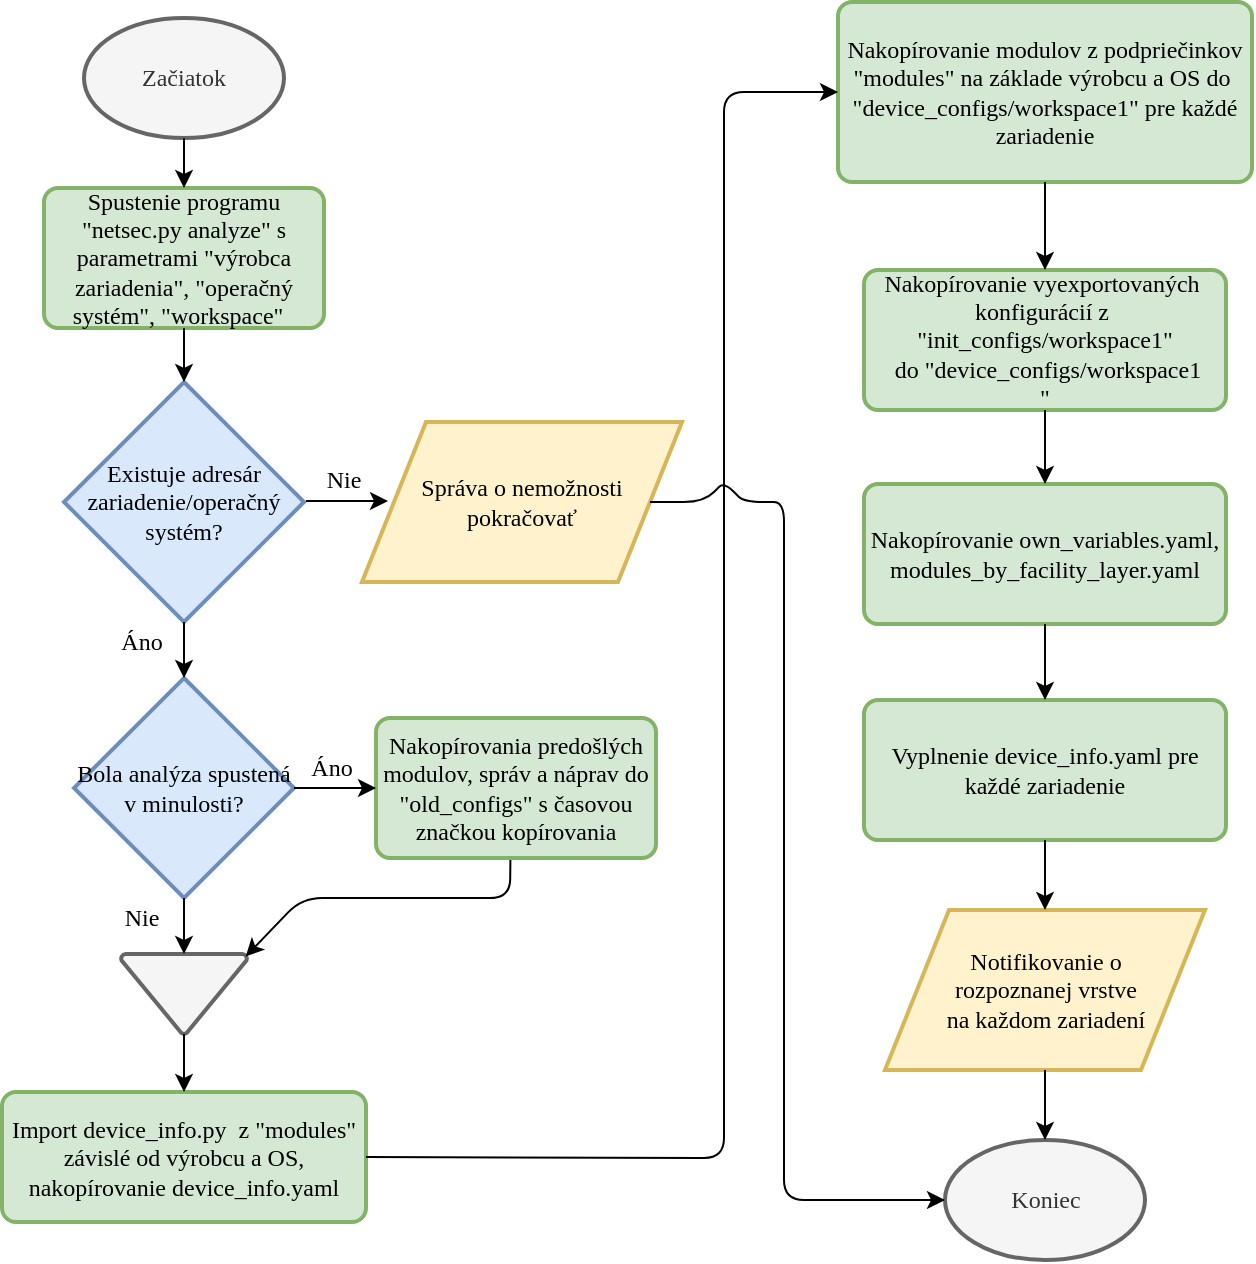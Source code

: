 <mxfile version="12.3.2" type="device" pages="1"><diagram id="eW-WhrS67Adz7935ca9d" name="Page-1"><mxGraphModel dx="3132" dy="2501" grid="1" gridSize="10" guides="1" tooltips="1" connect="1" arrows="1" fold="1" page="1" pageScale="1" pageWidth="827" pageHeight="1169" math="0" shadow="0"><root><mxCell id="0"/><mxCell id="1" parent="0"/><mxCell id="BhLsYJeC6qAftzSwgivV-66" value="Začiatok" style="strokeWidth=2;html=1;shape=mxgraph.flowchart.start_1;whiteSpace=wrap;fontFamily=Vafle VUT;fillColor=#f5f5f5;strokeColor=#666666;fontColor=#333333;" vertex="1" parent="1"><mxGeometry x="-699" y="-952" width="100" height="60" as="geometry"/></mxCell><mxCell id="BhLsYJeC6qAftzSwgivV-67" value="Spustenie programu &quot;netsec.py analyze&quot; s parametrami &quot;výrobca zariadenia&quot;, &quot;operačný systém&quot;, &quot;workspace&quot;&amp;nbsp;&amp;nbsp;" style="rounded=1;whiteSpace=wrap;html=1;absoluteArcSize=1;arcSize=14;strokeWidth=2;fontFamily=Vafle VUT;fillColor=#d5e8d4;strokeColor=#82b366;" vertex="1" parent="1"><mxGeometry x="-719" y="-867" width="140" height="70" as="geometry"/></mxCell><mxCell id="BhLsYJeC6qAftzSwgivV-69" value="Nakopírovanie vyexportovaných&amp;nbsp; konfigurácií z&amp;nbsp; &quot;init_configs/workspace1&quot;&lt;br&gt;&amp;nbsp;do &quot;device_configs/workspace1&lt;br&gt;&quot;" style="rounded=1;whiteSpace=wrap;html=1;absoluteArcSize=1;arcSize=14;strokeWidth=2;fontFamily=Vafle VUT;fillColor=#d5e8d4;strokeColor=#82b366;" vertex="1" parent="1"><mxGeometry x="-309" y="-826" width="181" height="70" as="geometry"/></mxCell><mxCell id="BhLsYJeC6qAftzSwgivV-70" value="Import device_info.py&amp;nbsp; z &quot;modules&quot; závislé od výrobcu a OS, nakopírovanie device_info.yaml" style="rounded=1;whiteSpace=wrap;html=1;absoluteArcSize=1;arcSize=14;strokeWidth=2;fontFamily=Vafle VUT;fillColor=#d5e8d4;strokeColor=#82b366;" vertex="1" parent="1"><mxGeometry x="-740" y="-415" width="182" height="65" as="geometry"/></mxCell><mxCell id="BhLsYJeC6qAftzSwgivV-71" value="Nakopírovania predošlých modulov, správ a náprav do &quot;old_configs&quot; s časovou značkou kopírovania" style="rounded=1;whiteSpace=wrap;html=1;absoluteArcSize=1;arcSize=14;strokeWidth=2;fontFamily=Vafle VUT;fillColor=#d5e8d4;strokeColor=#82b366;" vertex="1" parent="1"><mxGeometry x="-553" y="-602" width="140" height="70" as="geometry"/></mxCell><mxCell id="BhLsYJeC6qAftzSwgivV-72" value="Bola analýza spustená v minulosti?" style="strokeWidth=2;html=1;shape=mxgraph.flowchart.decision;whiteSpace=wrap;fontFamily=Vafle VUT;fillColor=#dae8fc;strokeColor=#6c8ebf;" vertex="1" parent="1"><mxGeometry x="-704" y="-622" width="110" height="110" as="geometry"/></mxCell><mxCell id="BhLsYJeC6qAftzSwgivV-74" value="" style="endArrow=classic;html=1;fontFamily=Vafle VUT;entryX=0;entryY=0.5;entryDx=0;entryDy=0;exitX=1;exitY=0.5;exitDx=0;exitDy=0;exitPerimeter=0;" edge="1" parent="1" source="BhLsYJeC6qAftzSwgivV-72" target="BhLsYJeC6qAftzSwgivV-71"><mxGeometry width="50" height="50" relative="1" as="geometry"><mxPoint x="-594" y="-540" as="sourcePoint"/><mxPoint x="-559" y="-540" as="targetPoint"/></mxGeometry></mxCell><mxCell id="BhLsYJeC6qAftzSwgivV-75" value="Áno" style="text;html=1;strokeColor=none;fillColor=none;align=center;verticalAlign=middle;whiteSpace=wrap;rounded=0;fontFamily=Vafle VUT;" vertex="1" parent="1"><mxGeometry x="-595" y="-587.5" width="40" height="20" as="geometry"/></mxCell><mxCell id="BhLsYJeC6qAftzSwgivV-76" value="Existuje adresár zariadenie/operačný systém?" style="strokeWidth=2;html=1;shape=mxgraph.flowchart.decision;whiteSpace=wrap;fontFamily=Vafle VUT;fillColor=#dae8fc;strokeColor=#6c8ebf;" vertex="1" parent="1"><mxGeometry x="-709" y="-770" width="120" height="120" as="geometry"/></mxCell><mxCell id="BhLsYJeC6qAftzSwgivV-77" value="&lt;font face=&quot;Vafle VUT&quot;&gt;Notifikovanie o &lt;br&gt;rozpoznanej vrstve &lt;br&gt;na každom zariadení&lt;/font&gt;" style="shape=parallelogram;perimeter=parallelogramPerimeter;whiteSpace=wrap;html=1;fillColor=#fff2cc;strokeColor=#d6b656;strokeWidth=2;" vertex="1" parent="1"><mxGeometry x="-298.5" y="-506" width="160" height="80" as="geometry"/></mxCell><mxCell id="BhLsYJeC6qAftzSwgivV-78" value="&lt;font style=&quot;font-size: 12px&quot;&gt;Nakopírovanie modulov z podpriečinkov &quot;modules&quot; na základe výrobcu a OS do&amp;nbsp; &quot;device_configs/workspace1&quot; pre každé zariadenie&lt;/font&gt;" style="rounded=1;whiteSpace=wrap;html=1;absoluteArcSize=1;arcSize=14;strokeWidth=2;fontFamily=Vafle VUT;fillColor=#d5e8d4;strokeColor=#82b366;" vertex="1" parent="1"><mxGeometry x="-322" y="-960" width="207" height="90" as="geometry"/></mxCell><mxCell id="BhLsYJeC6qAftzSwgivV-79" value="Vyplnenie device_info.yaml pre každé zariadenie" style="rounded=1;whiteSpace=wrap;html=1;absoluteArcSize=1;arcSize=14;strokeWidth=2;fontFamily=Vafle VUT;fillColor=#d5e8d4;strokeColor=#82b366;" vertex="1" parent="1"><mxGeometry x="-309" y="-611" width="181" height="70" as="geometry"/></mxCell><mxCell id="BhLsYJeC6qAftzSwgivV-80" value="Nakopírovanie own_variables.yaml, modules_by_facility_layer.yaml" style="rounded=1;whiteSpace=wrap;html=1;absoluteArcSize=1;arcSize=14;strokeWidth=2;fontFamily=Vafle VUT;fillColor=#d5e8d4;strokeColor=#82b366;" vertex="1" parent="1"><mxGeometry x="-309" y="-719" width="181" height="70" as="geometry"/></mxCell><mxCell id="BhLsYJeC6qAftzSwgivV-81" value="Koniec" style="strokeWidth=2;html=1;shape=mxgraph.flowchart.start_1;whiteSpace=wrap;fontFamily=Vafle VUT;fillColor=#f5f5f5;strokeColor=#666666;fontColor=#333333;" vertex="1" parent="1"><mxGeometry x="-268.5" y="-391" width="100" height="60" as="geometry"/></mxCell><mxCell id="BhLsYJeC6qAftzSwgivV-83" value="" style="endArrow=classic;html=1;fontFamily=Vafle VUT;entryX=0.5;entryY=0;entryDx=0;entryDy=0;exitX=0.5;exitY=1;exitDx=0;exitDy=0;exitPerimeter=0;" edge="1" parent="1" source="BhLsYJeC6qAftzSwgivV-66" target="BhLsYJeC6qAftzSwgivV-67"><mxGeometry width="50" height="50" relative="1" as="geometry"><mxPoint x="-629" y="-882" as="sourcePoint"/><mxPoint x="-619" y="-872" as="targetPoint"/></mxGeometry></mxCell><mxCell id="BhLsYJeC6qAftzSwgivV-84" value="" style="endArrow=classic;html=1;fontFamily=Vafle VUT;entryX=0.5;entryY=0;entryDx=0;entryDy=0;entryPerimeter=0;exitX=0.5;exitY=1;exitDx=0;exitDy=0;" edge="1" parent="1" source="BhLsYJeC6qAftzSwgivV-67" target="BhLsYJeC6qAftzSwgivV-76"><mxGeometry width="50" height="50" relative="1" as="geometry"><mxPoint x="-629" y="-779" as="sourcePoint"/><mxPoint x="-619" y="-769" as="targetPoint"/></mxGeometry></mxCell><mxCell id="BhLsYJeC6qAftzSwgivV-85" value="" style="endArrow=classic;html=1;fontFamily=Vafle VUT;entryX=0.5;entryY=0;entryDx=0;entryDy=0;entryPerimeter=0;exitX=0.5;exitY=1;exitDx=0;exitDy=0;exitPerimeter=0;" edge="1" parent="1" source="BhLsYJeC6qAftzSwgivV-76" target="BhLsYJeC6qAftzSwgivV-72"><mxGeometry width="50" height="50" relative="1" as="geometry"><mxPoint x="-629" y="-646" as="sourcePoint"/><mxPoint x="-619" y="-632" as="targetPoint"/></mxGeometry></mxCell><mxCell id="BhLsYJeC6qAftzSwgivV-86" value="" style="strokeWidth=2;html=1;shape=mxgraph.flowchart.extract_or_measurement;whiteSpace=wrap;fontFamily=Vafle VUT;rotation=-180;fillColor=#f5f5f5;strokeColor=#666666;fontColor=#333333;" vertex="1" parent="1"><mxGeometry x="-680.5" y="-484" width="63" height="40" as="geometry"/></mxCell><mxCell id="BhLsYJeC6qAftzSwgivV-87" value="" style="endArrow=classic;html=1;fontFamily=Vafle VUT;exitX=0.5;exitY=1;exitDx=0;exitDy=0;exitPerimeter=0;entryX=0.5;entryY=1;entryDx=0;entryDy=0;entryPerimeter=0;" edge="1" parent="1" target="BhLsYJeC6qAftzSwgivV-86"><mxGeometry width="50" height="50" relative="1" as="geometry"><mxPoint x="-649" y="-512" as="sourcePoint"/><mxPoint x="-679" y="-492" as="targetPoint"/></mxGeometry></mxCell><mxCell id="BhLsYJeC6qAftzSwgivV-88" value="" style="endArrow=classic;html=1;exitX=0.48;exitY=1.014;exitDx=0;exitDy=0;exitPerimeter=0;entryX=0.01;entryY=0.97;entryDx=0;entryDy=0;entryPerimeter=0;" edge="1" parent="1" source="BhLsYJeC6qAftzSwgivV-71" target="BhLsYJeC6qAftzSwgivV-86"><mxGeometry width="50" height="50" relative="1" as="geometry"><mxPoint x="-509" y="-362" as="sourcePoint"/><mxPoint x="-590" y="-492" as="targetPoint"/><Array as="points"><mxPoint x="-486" y="-512"/><mxPoint x="-590" y="-512"/></Array></mxGeometry></mxCell><mxCell id="BhLsYJeC6qAftzSwgivV-89" value="" style="endArrow=classic;html=1;exitX=0.5;exitY=0;exitDx=0;exitDy=0;exitPerimeter=0;entryX=0.5;entryY=0;entryDx=0;entryDy=0;" edge="1" parent="1" source="BhLsYJeC6qAftzSwgivV-86" target="BhLsYJeC6qAftzSwgivV-70"><mxGeometry width="50" height="50" relative="1" as="geometry"><mxPoint x="-709" y="-382" as="sourcePoint"/><mxPoint x="-659" y="-432" as="targetPoint"/></mxGeometry></mxCell><mxCell id="BhLsYJeC6qAftzSwgivV-90" value="" style="endArrow=classic;html=1;exitX=0.5;exitY=1;exitDx=0;exitDy=0;entryX=0.5;entryY=0;entryDx=0;entryDy=0;" edge="1" parent="1" source="BhLsYJeC6qAftzSwgivV-78" target="BhLsYJeC6qAftzSwgivV-69"><mxGeometry width="50" height="50" relative="1" as="geometry"><mxPoint x="-318.5" y="-359" as="sourcePoint"/><mxPoint x="-218" y="-834" as="targetPoint"/></mxGeometry></mxCell><mxCell id="BhLsYJeC6qAftzSwgivV-91" value="" style="endArrow=classic;html=1;exitX=1;exitY=0.5;exitDx=0;exitDy=0;entryX=0;entryY=0.5;entryDx=0;entryDy=0;" edge="1" parent="1" source="BhLsYJeC6qAftzSwgivV-70" target="BhLsYJeC6qAftzSwgivV-78"><mxGeometry width="50" height="50" relative="1" as="geometry"><mxPoint x="-749" y="320" as="sourcePoint"/><mxPoint x="-369" y="-710" as="targetPoint"/><Array as="points"><mxPoint x="-379" y="-382"/><mxPoint x="-379" y="-915"/></Array></mxGeometry></mxCell><mxCell id="BhLsYJeC6qAftzSwgivV-92" value="" style="endArrow=classic;html=1;entryX=0.5;entryY=0;entryDx=0;entryDy=0;exitX=0.5;exitY=1;exitDx=0;exitDy=0;" edge="1" parent="1" source="BhLsYJeC6qAftzSwgivV-69" target="BhLsYJeC6qAftzSwgivV-80"><mxGeometry width="50" height="50" relative="1" as="geometry"><mxPoint x="-199" y="-676" as="sourcePoint"/><mxPoint x="-699" y="344" as="targetPoint"/></mxGeometry></mxCell><mxCell id="BhLsYJeC6qAftzSwgivV-93" value="" style="endArrow=classic;html=1;exitX=0.5;exitY=1;exitDx=0;exitDy=0;entryX=0.5;entryY=0;entryDx=0;entryDy=0;" edge="1" parent="1" source="BhLsYJeC6qAftzSwgivV-80" target="BhLsYJeC6qAftzSwgivV-79"><mxGeometry width="50" height="50" relative="1" as="geometry"><mxPoint x="-749" y="394" as="sourcePoint"/><mxPoint x="-699" y="344" as="targetPoint"/></mxGeometry></mxCell><mxCell id="BhLsYJeC6qAftzSwgivV-94" value="" style="endArrow=classic;html=1;exitX=0.5;exitY=1;exitDx=0;exitDy=0;" edge="1" parent="1" source="BhLsYJeC6qAftzSwgivV-79" target="BhLsYJeC6qAftzSwgivV-77"><mxGeometry width="50" height="50" relative="1" as="geometry"><mxPoint x="-749" y="394" as="sourcePoint"/><mxPoint x="-699" y="344" as="targetPoint"/></mxGeometry></mxCell><mxCell id="BhLsYJeC6qAftzSwgivV-95" value="" style="endArrow=classic;html=1;exitX=0.5;exitY=1;exitDx=0;exitDy=0;entryX=0.5;entryY=0;entryDx=0;entryDy=0;entryPerimeter=0;" edge="1" parent="1" source="BhLsYJeC6qAftzSwgivV-77" target="BhLsYJeC6qAftzSwgivV-81"><mxGeometry width="50" height="50" relative="1" as="geometry"><mxPoint x="-749" y="394" as="sourcePoint"/><mxPoint x="-699" y="344" as="targetPoint"/></mxGeometry></mxCell><mxCell id="BhLsYJeC6qAftzSwgivV-96" value="&lt;font face=&quot;Vafle VUT&quot;&gt;Správa o nemožnosti pokračovať&lt;/font&gt;" style="shape=parallelogram;perimeter=parallelogramPerimeter;whiteSpace=wrap;html=1;fillColor=#fff2cc;strokeColor=#d6b656;strokeWidth=2;" vertex="1" parent="1"><mxGeometry x="-560" y="-750" width="160" height="80" as="geometry"/></mxCell><mxCell id="BhLsYJeC6qAftzSwgivV-97" value="" style="endArrow=classic;html=1;fontFamily=Vafle VUT;entryX=0;entryY=0.5;entryDx=0;entryDy=0;exitX=1;exitY=0.5;exitDx=0;exitDy=0;exitPerimeter=0;" edge="1" parent="1"><mxGeometry width="50" height="50" relative="1" as="geometry"><mxPoint x="-588" y="-710.5" as="sourcePoint"/><mxPoint x="-547" y="-710.5" as="targetPoint"/></mxGeometry></mxCell><mxCell id="BhLsYJeC6qAftzSwgivV-98" value="Nie" style="text;html=1;strokeColor=none;fillColor=none;align=center;verticalAlign=middle;whiteSpace=wrap;rounded=0;fontFamily=Vafle VUT;" vertex="1" parent="1"><mxGeometry x="-589" y="-731" width="40" height="20" as="geometry"/></mxCell><mxCell id="BhLsYJeC6qAftzSwgivV-99" value="" style="endArrow=classic;html=1;entryX=0;entryY=0.5;entryDx=0;entryDy=0;entryPerimeter=0;exitX=1;exitY=0.5;exitDx=0;exitDy=0;" edge="1" parent="1" source="BhLsYJeC6qAftzSwgivV-96" target="BhLsYJeC6qAftzSwgivV-81"><mxGeometry width="50" height="50" relative="1" as="geometry"><mxPoint x="-739" y="320" as="sourcePoint"/><mxPoint x="-689" y="270" as="targetPoint"/><Array as="points"><mxPoint x="-389" y="-710"/><mxPoint x="-379" y="-720"/><mxPoint x="-369" y="-710"/><mxPoint x="-349" y="-710"/><mxPoint x="-349" y="-361"/></Array></mxGeometry></mxCell><mxCell id="BhLsYJeC6qAftzSwgivV-100" value="Áno" style="text;html=1;strokeColor=none;fillColor=none;align=center;verticalAlign=middle;whiteSpace=wrap;rounded=0;fontFamily=Vafle VUT;" vertex="1" parent="1"><mxGeometry x="-690" y="-650" width="40" height="20" as="geometry"/></mxCell><mxCell id="BhLsYJeC6qAftzSwgivV-101" value="Nie" style="text;html=1;strokeColor=none;fillColor=none;align=center;verticalAlign=middle;whiteSpace=wrap;rounded=0;fontFamily=Vafle VUT;" vertex="1" parent="1"><mxGeometry x="-690" y="-512" width="40" height="20" as="geometry"/></mxCell></root></mxGraphModel></diagram></mxfile>
